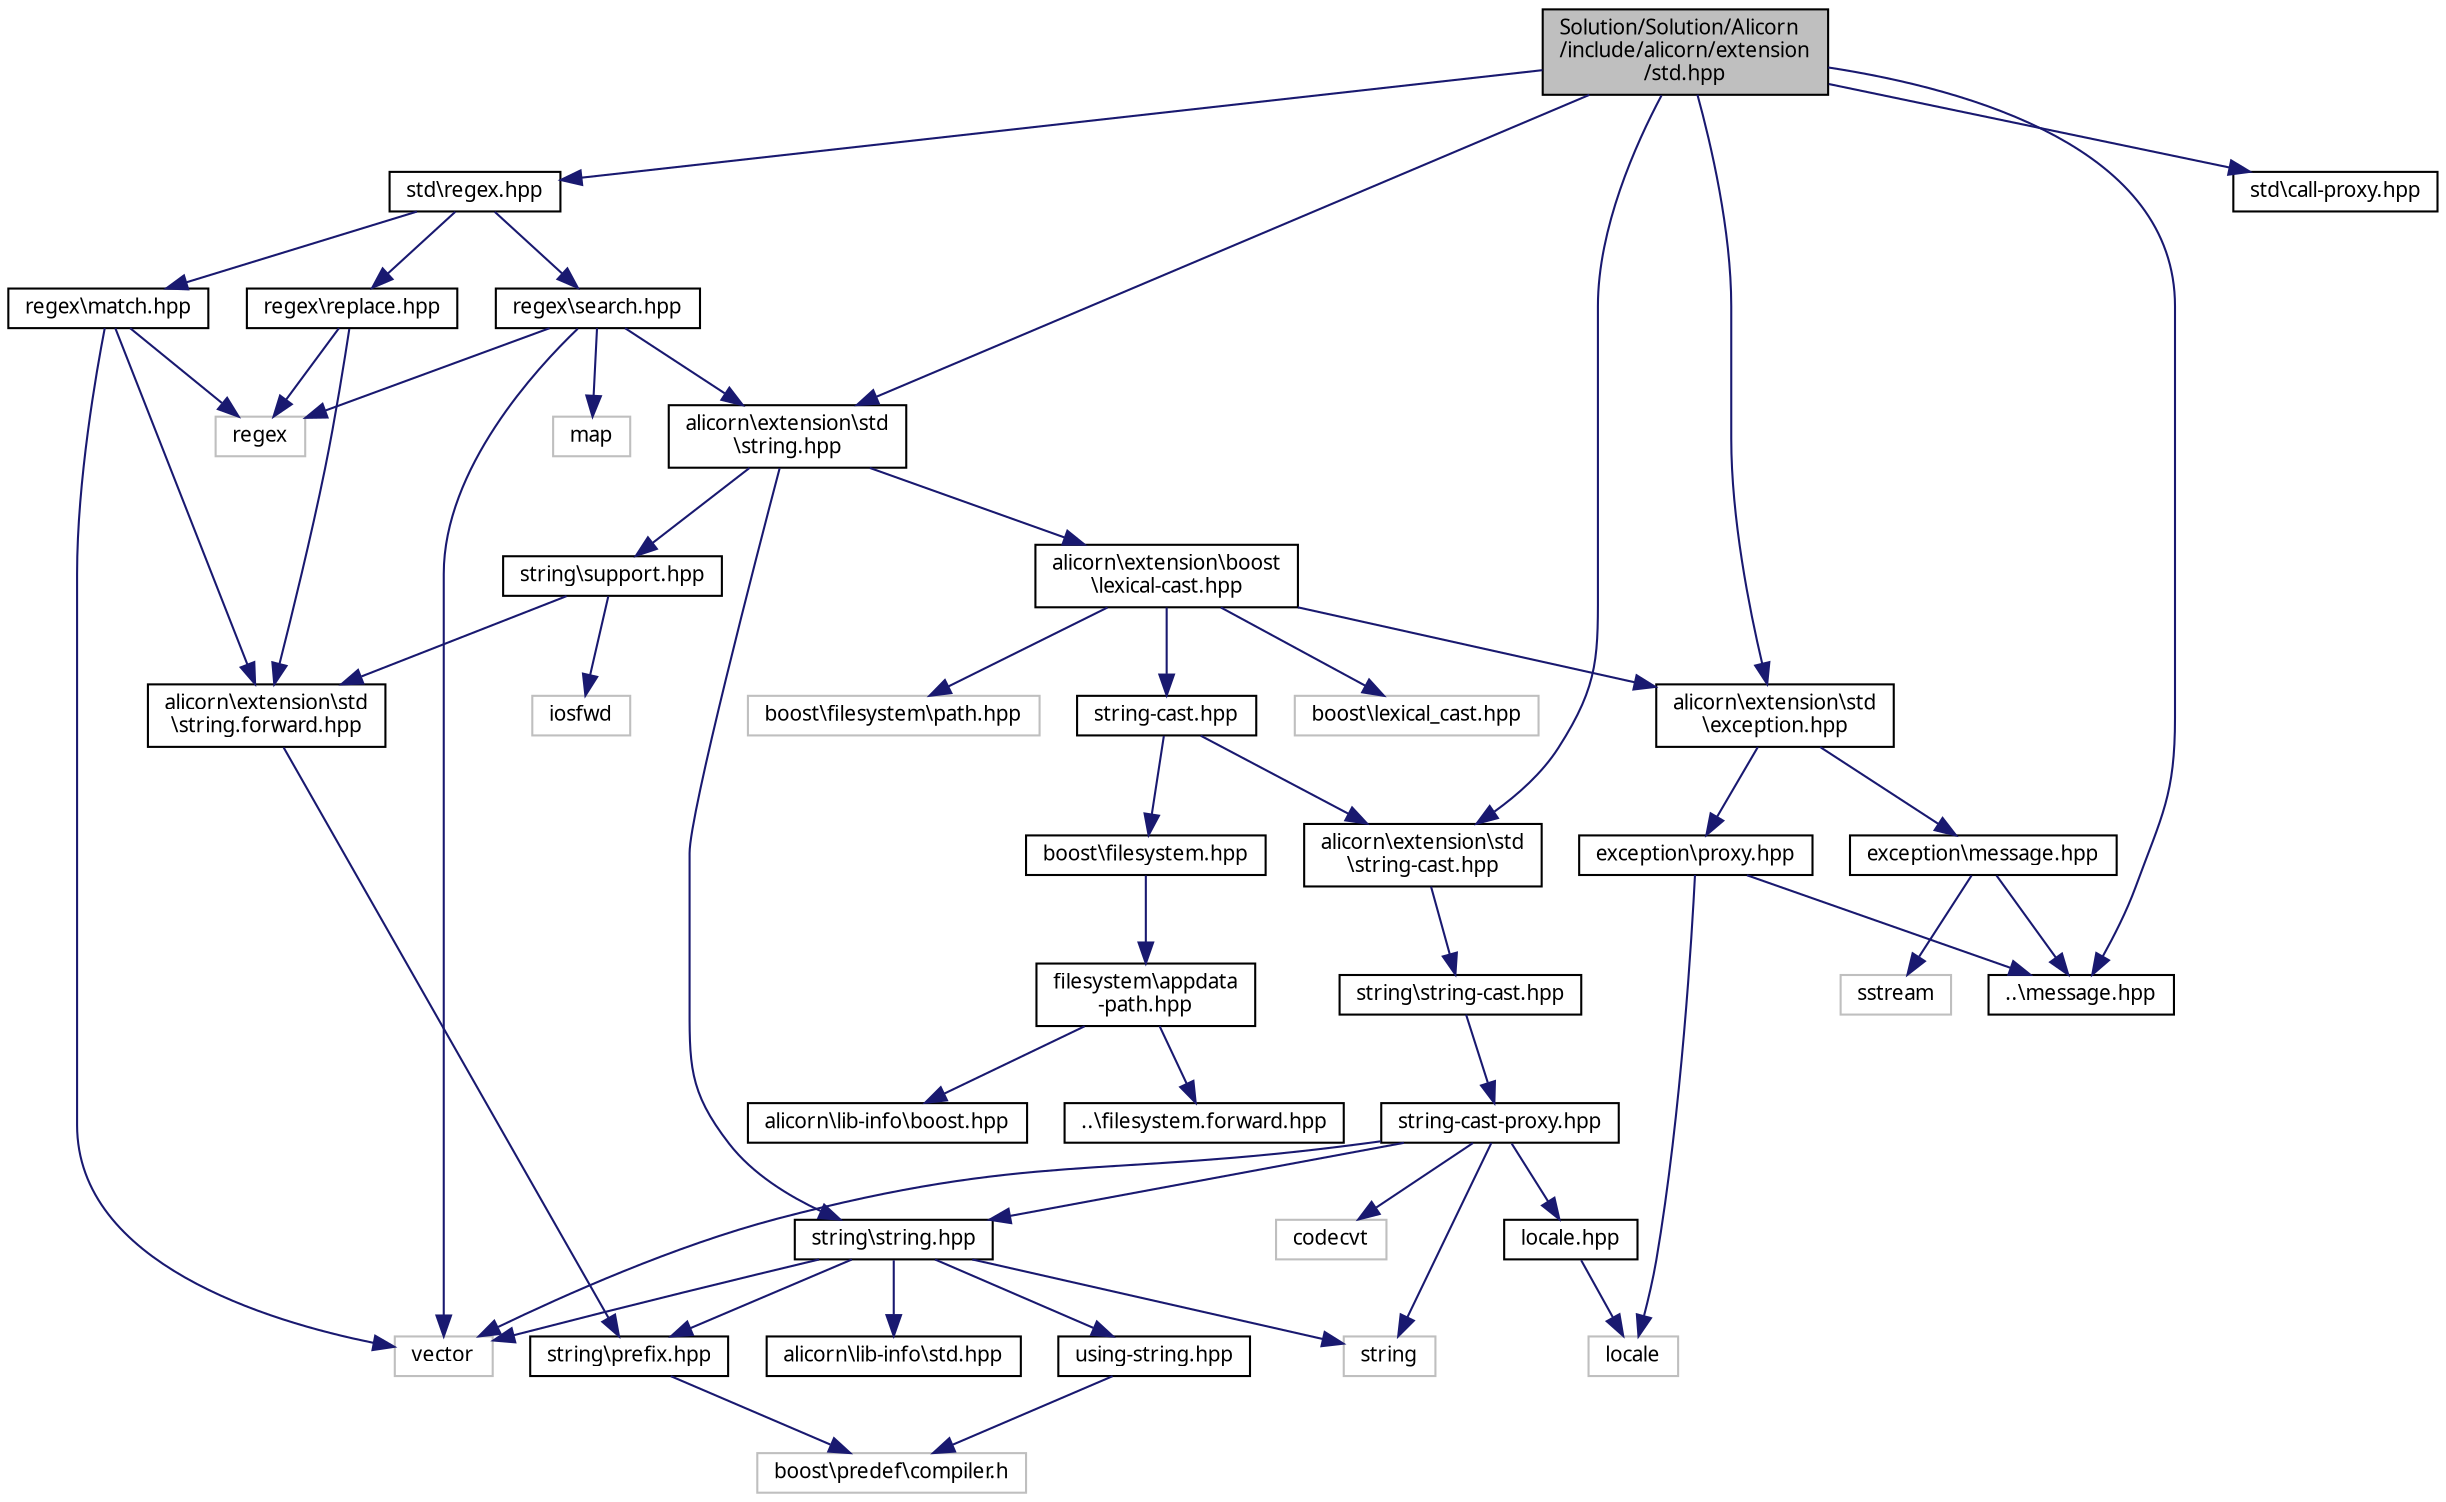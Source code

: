 digraph "Solution/Solution/Alicorn/include/alicorn/extension/std.hpp"
{
 // INTERACTIVE_SVG=YES
  edge [fontname="Verdana",fontsize="10",labelfontname="Verdana",labelfontsize="10"];
  node [fontname="Verdana",fontsize="10",shape=record];
  Node1 [label="Solution/Solution/Alicorn\l/include/alicorn/extension\l/std.hpp",height=0.2,width=0.4,color="black", fillcolor="grey75", style="filled", fontcolor="black"];
  Node1 -> Node2 [color="midnightblue",fontsize="10",style="solid",fontname="Verdana"];
  Node2 [label="std\\regex.hpp",height=0.2,width=0.4,color="black", fillcolor="white", style="filled",URL="$a00297_source.html"];
  Node2 -> Node3 [color="midnightblue",fontsize="10",style="solid",fontname="Verdana"];
  Node3 [label="regex\\match.hpp",height=0.2,width=0.4,color="black", fillcolor="white", style="filled",URL="$a00299_source.html"];
  Node3 -> Node4 [color="midnightblue",fontsize="10",style="solid",fontname="Verdana"];
  Node4 [label="vector",height=0.2,width=0.4,color="grey75", fillcolor="white", style="filled"];
  Node3 -> Node5 [color="midnightblue",fontsize="10",style="solid",fontname="Verdana"];
  Node5 [label="regex",height=0.2,width=0.4,color="grey75", fillcolor="white", style="filled"];
  Node3 -> Node6 [color="midnightblue",fontsize="10",style="solid",fontname="Verdana"];
  Node6 [label="alicorn\\extension\\std\l\\string.forward.hpp",height=0.2,width=0.4,color="black", fillcolor="white", style="filled",URL="$a00304.html"];
  Node6 -> Node7 [color="midnightblue",fontsize="10",style="solid",fontname="Verdana"];
  Node7 [label="string\\prefix.hpp",height=0.2,width=0.4,color="black", fillcolor="white", style="filled",URL="$a00306_source.html"];
  Node7 -> Node8 [color="midnightblue",fontsize="10",style="solid",fontname="Verdana"];
  Node8 [label="boost\\predef\\compiler.h",height=0.2,width=0.4,color="grey75", fillcolor="white", style="filled"];
  Node2 -> Node9 [color="midnightblue",fontsize="10",style="solid",fontname="Verdana"];
  Node9 [label="regex\\search.hpp",height=0.2,width=0.4,color="black", fillcolor="white", style="filled",URL="$a00303_source.html"];
  Node9 -> Node5 [color="midnightblue",fontsize="10",style="solid",fontname="Verdana"];
  Node9 -> Node4 [color="midnightblue",fontsize="10",style="solid",fontname="Verdana"];
  Node9 -> Node10 [color="midnightblue",fontsize="10",style="solid",fontname="Verdana"];
  Node10 [label="map",height=0.2,width=0.4,color="grey75", fillcolor="white", style="filled"];
  Node9 -> Node11 [color="midnightblue",fontsize="10",style="solid",fontname="Verdana"];
  Node11 [label="alicorn\\extension\\std\l\\string.hpp",height=0.2,width=0.4,color="black", fillcolor="white", style="filled",URL="$a00310_source.html"];
  Node11 -> Node12 [color="midnightblue",fontsize="10",style="solid",fontname="Verdana"];
  Node12 [label="string\\string.hpp",height=0.2,width=0.4,color="black", fillcolor="white", style="filled",URL="$a00309_source.html"];
  Node12 -> Node13 [color="midnightblue",fontsize="10",style="solid",fontname="Verdana"];
  Node13 [label="string",height=0.2,width=0.4,color="grey75", fillcolor="white", style="filled"];
  Node12 -> Node4 [color="midnightblue",fontsize="10",style="solid",fontname="Verdana"];
  Node12 -> Node14 [color="midnightblue",fontsize="10",style="solid",fontname="Verdana"];
  Node14 [label="alicorn\\lib-info\\std.hpp",height=0.2,width=0.4,color="black", fillcolor="white", style="filled",URL="$a00286_source.html"];
  Node12 -> Node7 [color="midnightblue",fontsize="10",style="solid",fontname="Verdana"];
  Node12 -> Node15 [color="midnightblue",fontsize="10",style="solid",fontname="Verdana"];
  Node15 [label="using-string.hpp",height=0.2,width=0.4,color="black", fillcolor="white", style="filled",URL="$a00314_source.html"];
  Node15 -> Node8 [color="midnightblue",fontsize="10",style="solid",fontname="Verdana"];
  Node11 -> Node16 [color="midnightblue",fontsize="10",style="solid",fontname="Verdana"];
  Node16 [label="string\\support.hpp",height=0.2,width=0.4,color="black", fillcolor="white", style="filled",URL="$a00313_source.html"];
  Node16 -> Node17 [color="midnightblue",fontsize="10",style="solid",fontname="Verdana"];
  Node17 [label="iosfwd",height=0.2,width=0.4,color="grey75", fillcolor="white", style="filled"];
  Node16 -> Node6 [color="midnightblue",fontsize="10",style="solid",fontname="Verdana"];
  Node11 -> Node18 [color="midnightblue",fontsize="10",style="solid",fontname="Verdana"];
  Node18 [label="alicorn\\extension\\boost\l\\lexical-cast.hpp",height=0.2,width=0.4,color="black", fillcolor="white", style="filled",URL="$a00276.html"];
  Node18 -> Node19 [color="midnightblue",fontsize="10",style="solid",fontname="Verdana"];
  Node19 [label="boost\\lexical_cast.hpp",height=0.2,width=0.4,color="grey75", fillcolor="white", style="filled"];
  Node18 -> Node20 [color="midnightblue",fontsize="10",style="solid",fontname="Verdana"];
  Node20 [label="boost\\filesystem\\path.hpp",height=0.2,width=0.4,color="grey75", fillcolor="white", style="filled"];
  Node18 -> Node21 [color="midnightblue",fontsize="10",style="solid",fontname="Verdana"];
  Node21 [label="alicorn\\extension\\std\l\\exception.hpp",height=0.2,width=0.4,color="black", fillcolor="white", style="filled",URL="$a00289_source.html"];
  Node21 -> Node22 [color="midnightblue",fontsize="10",style="solid",fontname="Verdana"];
  Node22 [label="exception\\proxy.hpp",height=0.2,width=0.4,color="black", fillcolor="white", style="filled",URL="$a00293_source.html"];
  Node22 -> Node23 [color="midnightblue",fontsize="10",style="solid",fontname="Verdana"];
  Node23 [label="locale",height=0.2,width=0.4,color="grey75", fillcolor="white", style="filled"];
  Node22 -> Node24 [color="midnightblue",fontsize="10",style="solid",fontname="Verdana"];
  Node24 [label="..\\message.hpp",height=0.2,width=0.4,color="black", fillcolor="white", style="filled",URL="$a00291_source.html"];
  Node21 -> Node25 [color="midnightblue",fontsize="10",style="solid",fontname="Verdana"];
  Node25 [label="exception\\message.hpp",height=0.2,width=0.4,color="black", fillcolor="white", style="filled",URL="$a00290_source.html"];
  Node25 -> Node26 [color="midnightblue",fontsize="10",style="solid",fontname="Verdana"];
  Node26 [label="sstream",height=0.2,width=0.4,color="grey75", fillcolor="white", style="filled"];
  Node25 -> Node24 [color="midnightblue",fontsize="10",style="solid",fontname="Verdana"];
  Node18 -> Node27 [color="midnightblue",fontsize="10",style="solid",fontname="Verdana"];
  Node27 [label="string-cast.hpp",height=0.2,width=0.4,color="black", fillcolor="white", style="filled",URL="$a00277.html"];
  Node27 -> Node28 [color="midnightblue",fontsize="10",style="solid",fontname="Verdana"];
  Node28 [label="alicorn\\extension\\std\l\\string-cast.hpp",height=0.2,width=0.4,color="black", fillcolor="white", style="filled",URL="$a00280_source.html"];
  Node28 -> Node29 [color="midnightblue",fontsize="10",style="solid",fontname="Verdana"];
  Node29 [label="string\\string-cast.hpp",height=0.2,width=0.4,color="black", fillcolor="white", style="filled",URL="$a00279_source.html"];
  Node29 -> Node30 [color="midnightblue",fontsize="10",style="solid",fontname="Verdana"];
  Node30 [label="string-cast-proxy.hpp",height=0.2,width=0.4,color="black", fillcolor="white", style="filled",URL="$a00307_source.html"];
  Node30 -> Node4 [color="midnightblue",fontsize="10",style="solid",fontname="Verdana"];
  Node30 -> Node13 [color="midnightblue",fontsize="10",style="solid",fontname="Verdana"];
  Node30 -> Node31 [color="midnightblue",fontsize="10",style="solid",fontname="Verdana"];
  Node31 [label="codecvt",height=0.2,width=0.4,color="grey75", fillcolor="white", style="filled"];
  Node30 -> Node12 [color="midnightblue",fontsize="10",style="solid",fontname="Verdana"];
  Node30 -> Node32 [color="midnightblue",fontsize="10",style="solid",fontname="Verdana"];
  Node32 [label="locale.hpp",height=0.2,width=0.4,color="black", fillcolor="white", style="filled",URL="$a00305_source.html"];
  Node32 -> Node23 [color="midnightblue",fontsize="10",style="solid",fontname="Verdana"];
  Node27 -> Node33 [color="midnightblue",fontsize="10",style="solid",fontname="Verdana"];
  Node33 [label="boost\\filesystem.hpp",height=0.2,width=0.4,color="black", fillcolor="white", style="filled",URL="$a00271_source.html"];
  Node33 -> Node34 [color="midnightblue",fontsize="10",style="solid",fontname="Verdana"];
  Node34 [label="filesystem\\appdata\l-path.hpp",height=0.2,width=0.4,color="black", fillcolor="white", style="filled",URL="$a00273_source.html"];
  Node34 -> Node35 [color="midnightblue",fontsize="10",style="solid",fontname="Verdana"];
  Node35 [label="..\\filesystem.forward.hpp",height=0.2,width=0.4,color="black", fillcolor="white", style="filled",URL="$a00270.html"];
  Node34 -> Node36 [color="midnightblue",fontsize="10",style="solid",fontname="Verdana"];
  Node36 [label="alicorn\\lib-info\\boost.hpp",height=0.2,width=0.4,color="black", fillcolor="white", style="filled",URL="$a00268_source.html"];
  Node2 -> Node37 [color="midnightblue",fontsize="10",style="solid",fontname="Verdana"];
  Node37 [label="regex\\replace.hpp",height=0.2,width=0.4,color="black", fillcolor="white", style="filled",URL="$a00301_source.html"];
  Node37 -> Node5 [color="midnightblue",fontsize="10",style="solid",fontname="Verdana"];
  Node37 -> Node6 [color="midnightblue",fontsize="10",style="solid",fontname="Verdana"];
  Node1 -> Node11 [color="midnightblue",fontsize="10",style="solid",fontname="Verdana"];
  Node1 -> Node24 [color="midnightblue",fontsize="10",style="solid",fontname="Verdana"];
  Node1 -> Node21 [color="midnightblue",fontsize="10",style="solid",fontname="Verdana"];
  Node1 -> Node38 [color="midnightblue",fontsize="10",style="solid",fontname="Verdana"];
  Node38 [label="std\\call-proxy.hpp",height=0.2,width=0.4,color="black", fillcolor="white", style="filled",URL="$a00287_source.html"];
  Node1 -> Node28 [color="midnightblue",fontsize="10",style="solid",fontname="Verdana"];
}
